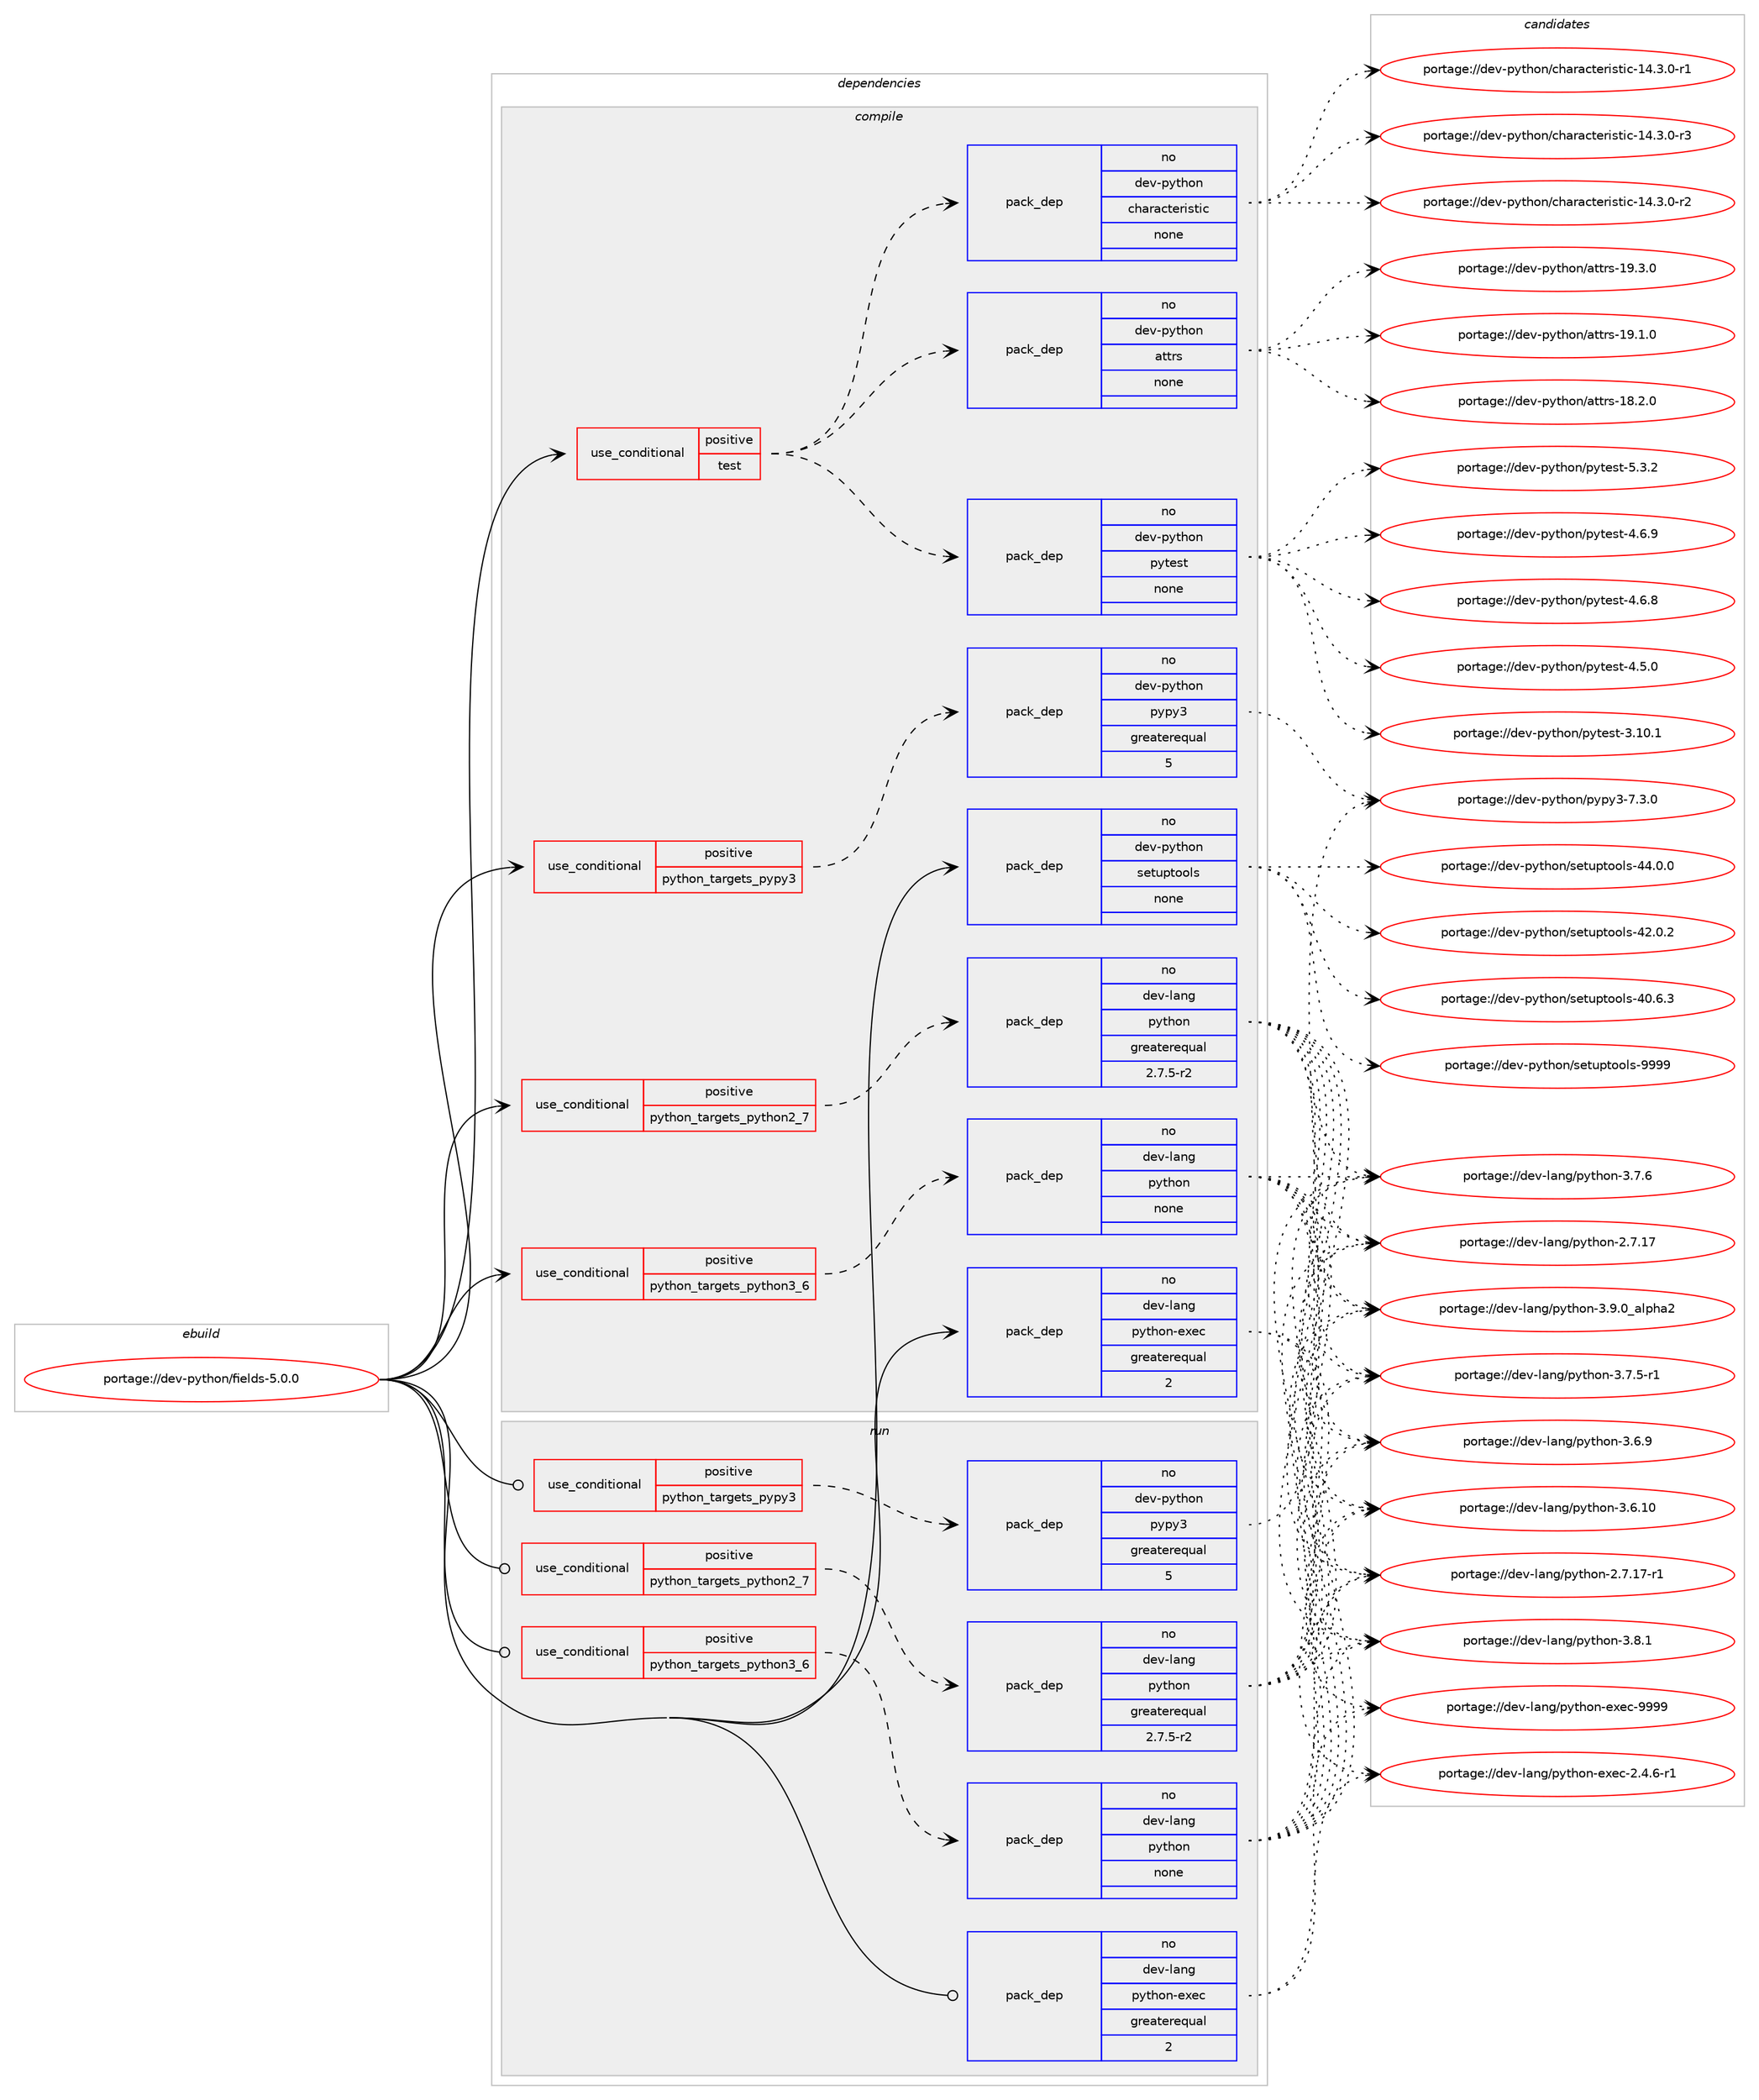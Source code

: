 digraph prolog {

# *************
# Graph options
# *************

newrank=true;
concentrate=true;
compound=true;
graph [rankdir=LR,fontname=Helvetica,fontsize=10,ranksep=1.5];#, ranksep=2.5, nodesep=0.2];
edge  [arrowhead=vee];
node  [fontname=Helvetica,fontsize=10];

# **********
# The ebuild
# **********

subgraph cluster_leftcol {
color=gray;
rank=same;
label=<<i>ebuild</i>>;
id [label="portage://dev-python/fields-5.0.0", color=red, width=4, href="../dev-python/fields-5.0.0.svg"];
}

# ****************
# The dependencies
# ****************

subgraph cluster_midcol {
color=gray;
label=<<i>dependencies</i>>;
subgraph cluster_compile {
fillcolor="#eeeeee";
style=filled;
label=<<i>compile</i>>;
subgraph cond116089 {
dependency461609 [label=<<TABLE BORDER="0" CELLBORDER="1" CELLSPACING="0" CELLPADDING="4"><TR><TD ROWSPAN="3" CELLPADDING="10">use_conditional</TD></TR><TR><TD>positive</TD></TR><TR><TD>python_targets_pypy3</TD></TR></TABLE>>, shape=none, color=red];
subgraph pack340530 {
dependency461610 [label=<<TABLE BORDER="0" CELLBORDER="1" CELLSPACING="0" CELLPADDING="4" WIDTH="220"><TR><TD ROWSPAN="6" CELLPADDING="30">pack_dep</TD></TR><TR><TD WIDTH="110">no</TD></TR><TR><TD>dev-python</TD></TR><TR><TD>pypy3</TD></TR><TR><TD>greaterequal</TD></TR><TR><TD>5</TD></TR></TABLE>>, shape=none, color=blue];
}
dependency461609:e -> dependency461610:w [weight=20,style="dashed",arrowhead="vee"];
}
id:e -> dependency461609:w [weight=20,style="solid",arrowhead="vee"];
subgraph cond116090 {
dependency461611 [label=<<TABLE BORDER="0" CELLBORDER="1" CELLSPACING="0" CELLPADDING="4"><TR><TD ROWSPAN="3" CELLPADDING="10">use_conditional</TD></TR><TR><TD>positive</TD></TR><TR><TD>python_targets_python2_7</TD></TR></TABLE>>, shape=none, color=red];
subgraph pack340531 {
dependency461612 [label=<<TABLE BORDER="0" CELLBORDER="1" CELLSPACING="0" CELLPADDING="4" WIDTH="220"><TR><TD ROWSPAN="6" CELLPADDING="30">pack_dep</TD></TR><TR><TD WIDTH="110">no</TD></TR><TR><TD>dev-lang</TD></TR><TR><TD>python</TD></TR><TR><TD>greaterequal</TD></TR><TR><TD>2.7.5-r2</TD></TR></TABLE>>, shape=none, color=blue];
}
dependency461611:e -> dependency461612:w [weight=20,style="dashed",arrowhead="vee"];
}
id:e -> dependency461611:w [weight=20,style="solid",arrowhead="vee"];
subgraph cond116091 {
dependency461613 [label=<<TABLE BORDER="0" CELLBORDER="1" CELLSPACING="0" CELLPADDING="4"><TR><TD ROWSPAN="3" CELLPADDING="10">use_conditional</TD></TR><TR><TD>positive</TD></TR><TR><TD>python_targets_python3_6</TD></TR></TABLE>>, shape=none, color=red];
subgraph pack340532 {
dependency461614 [label=<<TABLE BORDER="0" CELLBORDER="1" CELLSPACING="0" CELLPADDING="4" WIDTH="220"><TR><TD ROWSPAN="6" CELLPADDING="30">pack_dep</TD></TR><TR><TD WIDTH="110">no</TD></TR><TR><TD>dev-lang</TD></TR><TR><TD>python</TD></TR><TR><TD>none</TD></TR><TR><TD></TD></TR></TABLE>>, shape=none, color=blue];
}
dependency461613:e -> dependency461614:w [weight=20,style="dashed",arrowhead="vee"];
}
id:e -> dependency461613:w [weight=20,style="solid",arrowhead="vee"];
subgraph cond116092 {
dependency461615 [label=<<TABLE BORDER="0" CELLBORDER="1" CELLSPACING="0" CELLPADDING="4"><TR><TD ROWSPAN="3" CELLPADDING="10">use_conditional</TD></TR><TR><TD>positive</TD></TR><TR><TD>test</TD></TR></TABLE>>, shape=none, color=red];
subgraph pack340533 {
dependency461616 [label=<<TABLE BORDER="0" CELLBORDER="1" CELLSPACING="0" CELLPADDING="4" WIDTH="220"><TR><TD ROWSPAN="6" CELLPADDING="30">pack_dep</TD></TR><TR><TD WIDTH="110">no</TD></TR><TR><TD>dev-python</TD></TR><TR><TD>pytest</TD></TR><TR><TD>none</TD></TR><TR><TD></TD></TR></TABLE>>, shape=none, color=blue];
}
dependency461615:e -> dependency461616:w [weight=20,style="dashed",arrowhead="vee"];
subgraph pack340534 {
dependency461617 [label=<<TABLE BORDER="0" CELLBORDER="1" CELLSPACING="0" CELLPADDING="4" WIDTH="220"><TR><TD ROWSPAN="6" CELLPADDING="30">pack_dep</TD></TR><TR><TD WIDTH="110">no</TD></TR><TR><TD>dev-python</TD></TR><TR><TD>attrs</TD></TR><TR><TD>none</TD></TR><TR><TD></TD></TR></TABLE>>, shape=none, color=blue];
}
dependency461615:e -> dependency461617:w [weight=20,style="dashed",arrowhead="vee"];
subgraph pack340535 {
dependency461618 [label=<<TABLE BORDER="0" CELLBORDER="1" CELLSPACING="0" CELLPADDING="4" WIDTH="220"><TR><TD ROWSPAN="6" CELLPADDING="30">pack_dep</TD></TR><TR><TD WIDTH="110">no</TD></TR><TR><TD>dev-python</TD></TR><TR><TD>characteristic</TD></TR><TR><TD>none</TD></TR><TR><TD></TD></TR></TABLE>>, shape=none, color=blue];
}
dependency461615:e -> dependency461618:w [weight=20,style="dashed",arrowhead="vee"];
}
id:e -> dependency461615:w [weight=20,style="solid",arrowhead="vee"];
subgraph pack340536 {
dependency461619 [label=<<TABLE BORDER="0" CELLBORDER="1" CELLSPACING="0" CELLPADDING="4" WIDTH="220"><TR><TD ROWSPAN="6" CELLPADDING="30">pack_dep</TD></TR><TR><TD WIDTH="110">no</TD></TR><TR><TD>dev-lang</TD></TR><TR><TD>python-exec</TD></TR><TR><TD>greaterequal</TD></TR><TR><TD>2</TD></TR></TABLE>>, shape=none, color=blue];
}
id:e -> dependency461619:w [weight=20,style="solid",arrowhead="vee"];
subgraph pack340537 {
dependency461620 [label=<<TABLE BORDER="0" CELLBORDER="1" CELLSPACING="0" CELLPADDING="4" WIDTH="220"><TR><TD ROWSPAN="6" CELLPADDING="30">pack_dep</TD></TR><TR><TD WIDTH="110">no</TD></TR><TR><TD>dev-python</TD></TR><TR><TD>setuptools</TD></TR><TR><TD>none</TD></TR><TR><TD></TD></TR></TABLE>>, shape=none, color=blue];
}
id:e -> dependency461620:w [weight=20,style="solid",arrowhead="vee"];
}
subgraph cluster_compileandrun {
fillcolor="#eeeeee";
style=filled;
label=<<i>compile and run</i>>;
}
subgraph cluster_run {
fillcolor="#eeeeee";
style=filled;
label=<<i>run</i>>;
subgraph cond116093 {
dependency461621 [label=<<TABLE BORDER="0" CELLBORDER="1" CELLSPACING="0" CELLPADDING="4"><TR><TD ROWSPAN="3" CELLPADDING="10">use_conditional</TD></TR><TR><TD>positive</TD></TR><TR><TD>python_targets_pypy3</TD></TR></TABLE>>, shape=none, color=red];
subgraph pack340538 {
dependency461622 [label=<<TABLE BORDER="0" CELLBORDER="1" CELLSPACING="0" CELLPADDING="4" WIDTH="220"><TR><TD ROWSPAN="6" CELLPADDING="30">pack_dep</TD></TR><TR><TD WIDTH="110">no</TD></TR><TR><TD>dev-python</TD></TR><TR><TD>pypy3</TD></TR><TR><TD>greaterequal</TD></TR><TR><TD>5</TD></TR></TABLE>>, shape=none, color=blue];
}
dependency461621:e -> dependency461622:w [weight=20,style="dashed",arrowhead="vee"];
}
id:e -> dependency461621:w [weight=20,style="solid",arrowhead="odot"];
subgraph cond116094 {
dependency461623 [label=<<TABLE BORDER="0" CELLBORDER="1" CELLSPACING="0" CELLPADDING="4"><TR><TD ROWSPAN="3" CELLPADDING="10">use_conditional</TD></TR><TR><TD>positive</TD></TR><TR><TD>python_targets_python2_7</TD></TR></TABLE>>, shape=none, color=red];
subgraph pack340539 {
dependency461624 [label=<<TABLE BORDER="0" CELLBORDER="1" CELLSPACING="0" CELLPADDING="4" WIDTH="220"><TR><TD ROWSPAN="6" CELLPADDING="30">pack_dep</TD></TR><TR><TD WIDTH="110">no</TD></TR><TR><TD>dev-lang</TD></TR><TR><TD>python</TD></TR><TR><TD>greaterequal</TD></TR><TR><TD>2.7.5-r2</TD></TR></TABLE>>, shape=none, color=blue];
}
dependency461623:e -> dependency461624:w [weight=20,style="dashed",arrowhead="vee"];
}
id:e -> dependency461623:w [weight=20,style="solid",arrowhead="odot"];
subgraph cond116095 {
dependency461625 [label=<<TABLE BORDER="0" CELLBORDER="1" CELLSPACING="0" CELLPADDING="4"><TR><TD ROWSPAN="3" CELLPADDING="10">use_conditional</TD></TR><TR><TD>positive</TD></TR><TR><TD>python_targets_python3_6</TD></TR></TABLE>>, shape=none, color=red];
subgraph pack340540 {
dependency461626 [label=<<TABLE BORDER="0" CELLBORDER="1" CELLSPACING="0" CELLPADDING="4" WIDTH="220"><TR><TD ROWSPAN="6" CELLPADDING="30">pack_dep</TD></TR><TR><TD WIDTH="110">no</TD></TR><TR><TD>dev-lang</TD></TR><TR><TD>python</TD></TR><TR><TD>none</TD></TR><TR><TD></TD></TR></TABLE>>, shape=none, color=blue];
}
dependency461625:e -> dependency461626:w [weight=20,style="dashed",arrowhead="vee"];
}
id:e -> dependency461625:w [weight=20,style="solid",arrowhead="odot"];
subgraph pack340541 {
dependency461627 [label=<<TABLE BORDER="0" CELLBORDER="1" CELLSPACING="0" CELLPADDING="4" WIDTH="220"><TR><TD ROWSPAN="6" CELLPADDING="30">pack_dep</TD></TR><TR><TD WIDTH="110">no</TD></TR><TR><TD>dev-lang</TD></TR><TR><TD>python-exec</TD></TR><TR><TD>greaterequal</TD></TR><TR><TD>2</TD></TR></TABLE>>, shape=none, color=blue];
}
id:e -> dependency461627:w [weight=20,style="solid",arrowhead="odot"];
}
}

# **************
# The candidates
# **************

subgraph cluster_choices {
rank=same;
color=gray;
label=<<i>candidates</i>>;

subgraph choice340530 {
color=black;
nodesep=1;
choice100101118451121211161041111104711212111212151455546514648 [label="portage://dev-python/pypy3-7.3.0", color=red, width=4,href="../dev-python/pypy3-7.3.0.svg"];
dependency461610:e -> choice100101118451121211161041111104711212111212151455546514648:w [style=dotted,weight="100"];
}
subgraph choice340531 {
color=black;
nodesep=1;
choice10010111845108971101034711212111610411111045514657464895971081121049750 [label="portage://dev-lang/python-3.9.0_alpha2", color=red, width=4,href="../dev-lang/python-3.9.0_alpha2.svg"];
choice100101118451089711010347112121116104111110455146564649 [label="portage://dev-lang/python-3.8.1", color=red, width=4,href="../dev-lang/python-3.8.1.svg"];
choice100101118451089711010347112121116104111110455146554654 [label="portage://dev-lang/python-3.7.6", color=red, width=4,href="../dev-lang/python-3.7.6.svg"];
choice1001011184510897110103471121211161041111104551465546534511449 [label="portage://dev-lang/python-3.7.5-r1", color=red, width=4,href="../dev-lang/python-3.7.5-r1.svg"];
choice100101118451089711010347112121116104111110455146544657 [label="portage://dev-lang/python-3.6.9", color=red, width=4,href="../dev-lang/python-3.6.9.svg"];
choice10010111845108971101034711212111610411111045514654464948 [label="portage://dev-lang/python-3.6.10", color=red, width=4,href="../dev-lang/python-3.6.10.svg"];
choice100101118451089711010347112121116104111110455046554649554511449 [label="portage://dev-lang/python-2.7.17-r1", color=red, width=4,href="../dev-lang/python-2.7.17-r1.svg"];
choice10010111845108971101034711212111610411111045504655464955 [label="portage://dev-lang/python-2.7.17", color=red, width=4,href="../dev-lang/python-2.7.17.svg"];
dependency461612:e -> choice10010111845108971101034711212111610411111045514657464895971081121049750:w [style=dotted,weight="100"];
dependency461612:e -> choice100101118451089711010347112121116104111110455146564649:w [style=dotted,weight="100"];
dependency461612:e -> choice100101118451089711010347112121116104111110455146554654:w [style=dotted,weight="100"];
dependency461612:e -> choice1001011184510897110103471121211161041111104551465546534511449:w [style=dotted,weight="100"];
dependency461612:e -> choice100101118451089711010347112121116104111110455146544657:w [style=dotted,weight="100"];
dependency461612:e -> choice10010111845108971101034711212111610411111045514654464948:w [style=dotted,weight="100"];
dependency461612:e -> choice100101118451089711010347112121116104111110455046554649554511449:w [style=dotted,weight="100"];
dependency461612:e -> choice10010111845108971101034711212111610411111045504655464955:w [style=dotted,weight="100"];
}
subgraph choice340532 {
color=black;
nodesep=1;
choice10010111845108971101034711212111610411111045514657464895971081121049750 [label="portage://dev-lang/python-3.9.0_alpha2", color=red, width=4,href="../dev-lang/python-3.9.0_alpha2.svg"];
choice100101118451089711010347112121116104111110455146564649 [label="portage://dev-lang/python-3.8.1", color=red, width=4,href="../dev-lang/python-3.8.1.svg"];
choice100101118451089711010347112121116104111110455146554654 [label="portage://dev-lang/python-3.7.6", color=red, width=4,href="../dev-lang/python-3.7.6.svg"];
choice1001011184510897110103471121211161041111104551465546534511449 [label="portage://dev-lang/python-3.7.5-r1", color=red, width=4,href="../dev-lang/python-3.7.5-r1.svg"];
choice100101118451089711010347112121116104111110455146544657 [label="portage://dev-lang/python-3.6.9", color=red, width=4,href="../dev-lang/python-3.6.9.svg"];
choice10010111845108971101034711212111610411111045514654464948 [label="portage://dev-lang/python-3.6.10", color=red, width=4,href="../dev-lang/python-3.6.10.svg"];
choice100101118451089711010347112121116104111110455046554649554511449 [label="portage://dev-lang/python-2.7.17-r1", color=red, width=4,href="../dev-lang/python-2.7.17-r1.svg"];
choice10010111845108971101034711212111610411111045504655464955 [label="portage://dev-lang/python-2.7.17", color=red, width=4,href="../dev-lang/python-2.7.17.svg"];
dependency461614:e -> choice10010111845108971101034711212111610411111045514657464895971081121049750:w [style=dotted,weight="100"];
dependency461614:e -> choice100101118451089711010347112121116104111110455146564649:w [style=dotted,weight="100"];
dependency461614:e -> choice100101118451089711010347112121116104111110455146554654:w [style=dotted,weight="100"];
dependency461614:e -> choice1001011184510897110103471121211161041111104551465546534511449:w [style=dotted,weight="100"];
dependency461614:e -> choice100101118451089711010347112121116104111110455146544657:w [style=dotted,weight="100"];
dependency461614:e -> choice10010111845108971101034711212111610411111045514654464948:w [style=dotted,weight="100"];
dependency461614:e -> choice100101118451089711010347112121116104111110455046554649554511449:w [style=dotted,weight="100"];
dependency461614:e -> choice10010111845108971101034711212111610411111045504655464955:w [style=dotted,weight="100"];
}
subgraph choice340533 {
color=black;
nodesep=1;
choice1001011184511212111610411111047112121116101115116455346514650 [label="portage://dev-python/pytest-5.3.2", color=red, width=4,href="../dev-python/pytest-5.3.2.svg"];
choice1001011184511212111610411111047112121116101115116455246544657 [label="portage://dev-python/pytest-4.6.9", color=red, width=4,href="../dev-python/pytest-4.6.9.svg"];
choice1001011184511212111610411111047112121116101115116455246544656 [label="portage://dev-python/pytest-4.6.8", color=red, width=4,href="../dev-python/pytest-4.6.8.svg"];
choice1001011184511212111610411111047112121116101115116455246534648 [label="portage://dev-python/pytest-4.5.0", color=red, width=4,href="../dev-python/pytest-4.5.0.svg"];
choice100101118451121211161041111104711212111610111511645514649484649 [label="portage://dev-python/pytest-3.10.1", color=red, width=4,href="../dev-python/pytest-3.10.1.svg"];
dependency461616:e -> choice1001011184511212111610411111047112121116101115116455346514650:w [style=dotted,weight="100"];
dependency461616:e -> choice1001011184511212111610411111047112121116101115116455246544657:w [style=dotted,weight="100"];
dependency461616:e -> choice1001011184511212111610411111047112121116101115116455246544656:w [style=dotted,weight="100"];
dependency461616:e -> choice1001011184511212111610411111047112121116101115116455246534648:w [style=dotted,weight="100"];
dependency461616:e -> choice100101118451121211161041111104711212111610111511645514649484649:w [style=dotted,weight="100"];
}
subgraph choice340534 {
color=black;
nodesep=1;
choice10010111845112121116104111110479711611611411545495746514648 [label="portage://dev-python/attrs-19.3.0", color=red, width=4,href="../dev-python/attrs-19.3.0.svg"];
choice10010111845112121116104111110479711611611411545495746494648 [label="portage://dev-python/attrs-19.1.0", color=red, width=4,href="../dev-python/attrs-19.1.0.svg"];
choice10010111845112121116104111110479711611611411545495646504648 [label="portage://dev-python/attrs-18.2.0", color=red, width=4,href="../dev-python/attrs-18.2.0.svg"];
dependency461617:e -> choice10010111845112121116104111110479711611611411545495746514648:w [style=dotted,weight="100"];
dependency461617:e -> choice10010111845112121116104111110479711611611411545495746494648:w [style=dotted,weight="100"];
dependency461617:e -> choice10010111845112121116104111110479711611611411545495646504648:w [style=dotted,weight="100"];
}
subgraph choice340535 {
color=black;
nodesep=1;
choice10010111845112121116104111110479910497114979911610111410511511610599454952465146484511451 [label="portage://dev-python/characteristic-14.3.0-r3", color=red, width=4,href="../dev-python/characteristic-14.3.0-r3.svg"];
choice10010111845112121116104111110479910497114979911610111410511511610599454952465146484511450 [label="portage://dev-python/characteristic-14.3.0-r2", color=red, width=4,href="../dev-python/characteristic-14.3.0-r2.svg"];
choice10010111845112121116104111110479910497114979911610111410511511610599454952465146484511449 [label="portage://dev-python/characteristic-14.3.0-r1", color=red, width=4,href="../dev-python/characteristic-14.3.0-r1.svg"];
dependency461618:e -> choice10010111845112121116104111110479910497114979911610111410511511610599454952465146484511451:w [style=dotted,weight="100"];
dependency461618:e -> choice10010111845112121116104111110479910497114979911610111410511511610599454952465146484511450:w [style=dotted,weight="100"];
dependency461618:e -> choice10010111845112121116104111110479910497114979911610111410511511610599454952465146484511449:w [style=dotted,weight="100"];
}
subgraph choice340536 {
color=black;
nodesep=1;
choice10010111845108971101034711212111610411111045101120101994557575757 [label="portage://dev-lang/python-exec-9999", color=red, width=4,href="../dev-lang/python-exec-9999.svg"];
choice10010111845108971101034711212111610411111045101120101994550465246544511449 [label="portage://dev-lang/python-exec-2.4.6-r1", color=red, width=4,href="../dev-lang/python-exec-2.4.6-r1.svg"];
dependency461619:e -> choice10010111845108971101034711212111610411111045101120101994557575757:w [style=dotted,weight="100"];
dependency461619:e -> choice10010111845108971101034711212111610411111045101120101994550465246544511449:w [style=dotted,weight="100"];
}
subgraph choice340537 {
color=black;
nodesep=1;
choice10010111845112121116104111110471151011161171121161111111081154557575757 [label="portage://dev-python/setuptools-9999", color=red, width=4,href="../dev-python/setuptools-9999.svg"];
choice100101118451121211161041111104711510111611711211611111110811545525246484648 [label="portage://dev-python/setuptools-44.0.0", color=red, width=4,href="../dev-python/setuptools-44.0.0.svg"];
choice100101118451121211161041111104711510111611711211611111110811545525046484650 [label="portage://dev-python/setuptools-42.0.2", color=red, width=4,href="../dev-python/setuptools-42.0.2.svg"];
choice100101118451121211161041111104711510111611711211611111110811545524846544651 [label="portage://dev-python/setuptools-40.6.3", color=red, width=4,href="../dev-python/setuptools-40.6.3.svg"];
dependency461620:e -> choice10010111845112121116104111110471151011161171121161111111081154557575757:w [style=dotted,weight="100"];
dependency461620:e -> choice100101118451121211161041111104711510111611711211611111110811545525246484648:w [style=dotted,weight="100"];
dependency461620:e -> choice100101118451121211161041111104711510111611711211611111110811545525046484650:w [style=dotted,weight="100"];
dependency461620:e -> choice100101118451121211161041111104711510111611711211611111110811545524846544651:w [style=dotted,weight="100"];
}
subgraph choice340538 {
color=black;
nodesep=1;
choice100101118451121211161041111104711212111212151455546514648 [label="portage://dev-python/pypy3-7.3.0", color=red, width=4,href="../dev-python/pypy3-7.3.0.svg"];
dependency461622:e -> choice100101118451121211161041111104711212111212151455546514648:w [style=dotted,weight="100"];
}
subgraph choice340539 {
color=black;
nodesep=1;
choice10010111845108971101034711212111610411111045514657464895971081121049750 [label="portage://dev-lang/python-3.9.0_alpha2", color=red, width=4,href="../dev-lang/python-3.9.0_alpha2.svg"];
choice100101118451089711010347112121116104111110455146564649 [label="portage://dev-lang/python-3.8.1", color=red, width=4,href="../dev-lang/python-3.8.1.svg"];
choice100101118451089711010347112121116104111110455146554654 [label="portage://dev-lang/python-3.7.6", color=red, width=4,href="../dev-lang/python-3.7.6.svg"];
choice1001011184510897110103471121211161041111104551465546534511449 [label="portage://dev-lang/python-3.7.5-r1", color=red, width=4,href="../dev-lang/python-3.7.5-r1.svg"];
choice100101118451089711010347112121116104111110455146544657 [label="portage://dev-lang/python-3.6.9", color=red, width=4,href="../dev-lang/python-3.6.9.svg"];
choice10010111845108971101034711212111610411111045514654464948 [label="portage://dev-lang/python-3.6.10", color=red, width=4,href="../dev-lang/python-3.6.10.svg"];
choice100101118451089711010347112121116104111110455046554649554511449 [label="portage://dev-lang/python-2.7.17-r1", color=red, width=4,href="../dev-lang/python-2.7.17-r1.svg"];
choice10010111845108971101034711212111610411111045504655464955 [label="portage://dev-lang/python-2.7.17", color=red, width=4,href="../dev-lang/python-2.7.17.svg"];
dependency461624:e -> choice10010111845108971101034711212111610411111045514657464895971081121049750:w [style=dotted,weight="100"];
dependency461624:e -> choice100101118451089711010347112121116104111110455146564649:w [style=dotted,weight="100"];
dependency461624:e -> choice100101118451089711010347112121116104111110455146554654:w [style=dotted,weight="100"];
dependency461624:e -> choice1001011184510897110103471121211161041111104551465546534511449:w [style=dotted,weight="100"];
dependency461624:e -> choice100101118451089711010347112121116104111110455146544657:w [style=dotted,weight="100"];
dependency461624:e -> choice10010111845108971101034711212111610411111045514654464948:w [style=dotted,weight="100"];
dependency461624:e -> choice100101118451089711010347112121116104111110455046554649554511449:w [style=dotted,weight="100"];
dependency461624:e -> choice10010111845108971101034711212111610411111045504655464955:w [style=dotted,weight="100"];
}
subgraph choice340540 {
color=black;
nodesep=1;
choice10010111845108971101034711212111610411111045514657464895971081121049750 [label="portage://dev-lang/python-3.9.0_alpha2", color=red, width=4,href="../dev-lang/python-3.9.0_alpha2.svg"];
choice100101118451089711010347112121116104111110455146564649 [label="portage://dev-lang/python-3.8.1", color=red, width=4,href="../dev-lang/python-3.8.1.svg"];
choice100101118451089711010347112121116104111110455146554654 [label="portage://dev-lang/python-3.7.6", color=red, width=4,href="../dev-lang/python-3.7.6.svg"];
choice1001011184510897110103471121211161041111104551465546534511449 [label="portage://dev-lang/python-3.7.5-r1", color=red, width=4,href="../dev-lang/python-3.7.5-r1.svg"];
choice100101118451089711010347112121116104111110455146544657 [label="portage://dev-lang/python-3.6.9", color=red, width=4,href="../dev-lang/python-3.6.9.svg"];
choice10010111845108971101034711212111610411111045514654464948 [label="portage://dev-lang/python-3.6.10", color=red, width=4,href="../dev-lang/python-3.6.10.svg"];
choice100101118451089711010347112121116104111110455046554649554511449 [label="portage://dev-lang/python-2.7.17-r1", color=red, width=4,href="../dev-lang/python-2.7.17-r1.svg"];
choice10010111845108971101034711212111610411111045504655464955 [label="portage://dev-lang/python-2.7.17", color=red, width=4,href="../dev-lang/python-2.7.17.svg"];
dependency461626:e -> choice10010111845108971101034711212111610411111045514657464895971081121049750:w [style=dotted,weight="100"];
dependency461626:e -> choice100101118451089711010347112121116104111110455146564649:w [style=dotted,weight="100"];
dependency461626:e -> choice100101118451089711010347112121116104111110455146554654:w [style=dotted,weight="100"];
dependency461626:e -> choice1001011184510897110103471121211161041111104551465546534511449:w [style=dotted,weight="100"];
dependency461626:e -> choice100101118451089711010347112121116104111110455146544657:w [style=dotted,weight="100"];
dependency461626:e -> choice10010111845108971101034711212111610411111045514654464948:w [style=dotted,weight="100"];
dependency461626:e -> choice100101118451089711010347112121116104111110455046554649554511449:w [style=dotted,weight="100"];
dependency461626:e -> choice10010111845108971101034711212111610411111045504655464955:w [style=dotted,weight="100"];
}
subgraph choice340541 {
color=black;
nodesep=1;
choice10010111845108971101034711212111610411111045101120101994557575757 [label="portage://dev-lang/python-exec-9999", color=red, width=4,href="../dev-lang/python-exec-9999.svg"];
choice10010111845108971101034711212111610411111045101120101994550465246544511449 [label="portage://dev-lang/python-exec-2.4.6-r1", color=red, width=4,href="../dev-lang/python-exec-2.4.6-r1.svg"];
dependency461627:e -> choice10010111845108971101034711212111610411111045101120101994557575757:w [style=dotted,weight="100"];
dependency461627:e -> choice10010111845108971101034711212111610411111045101120101994550465246544511449:w [style=dotted,weight="100"];
}
}

}
